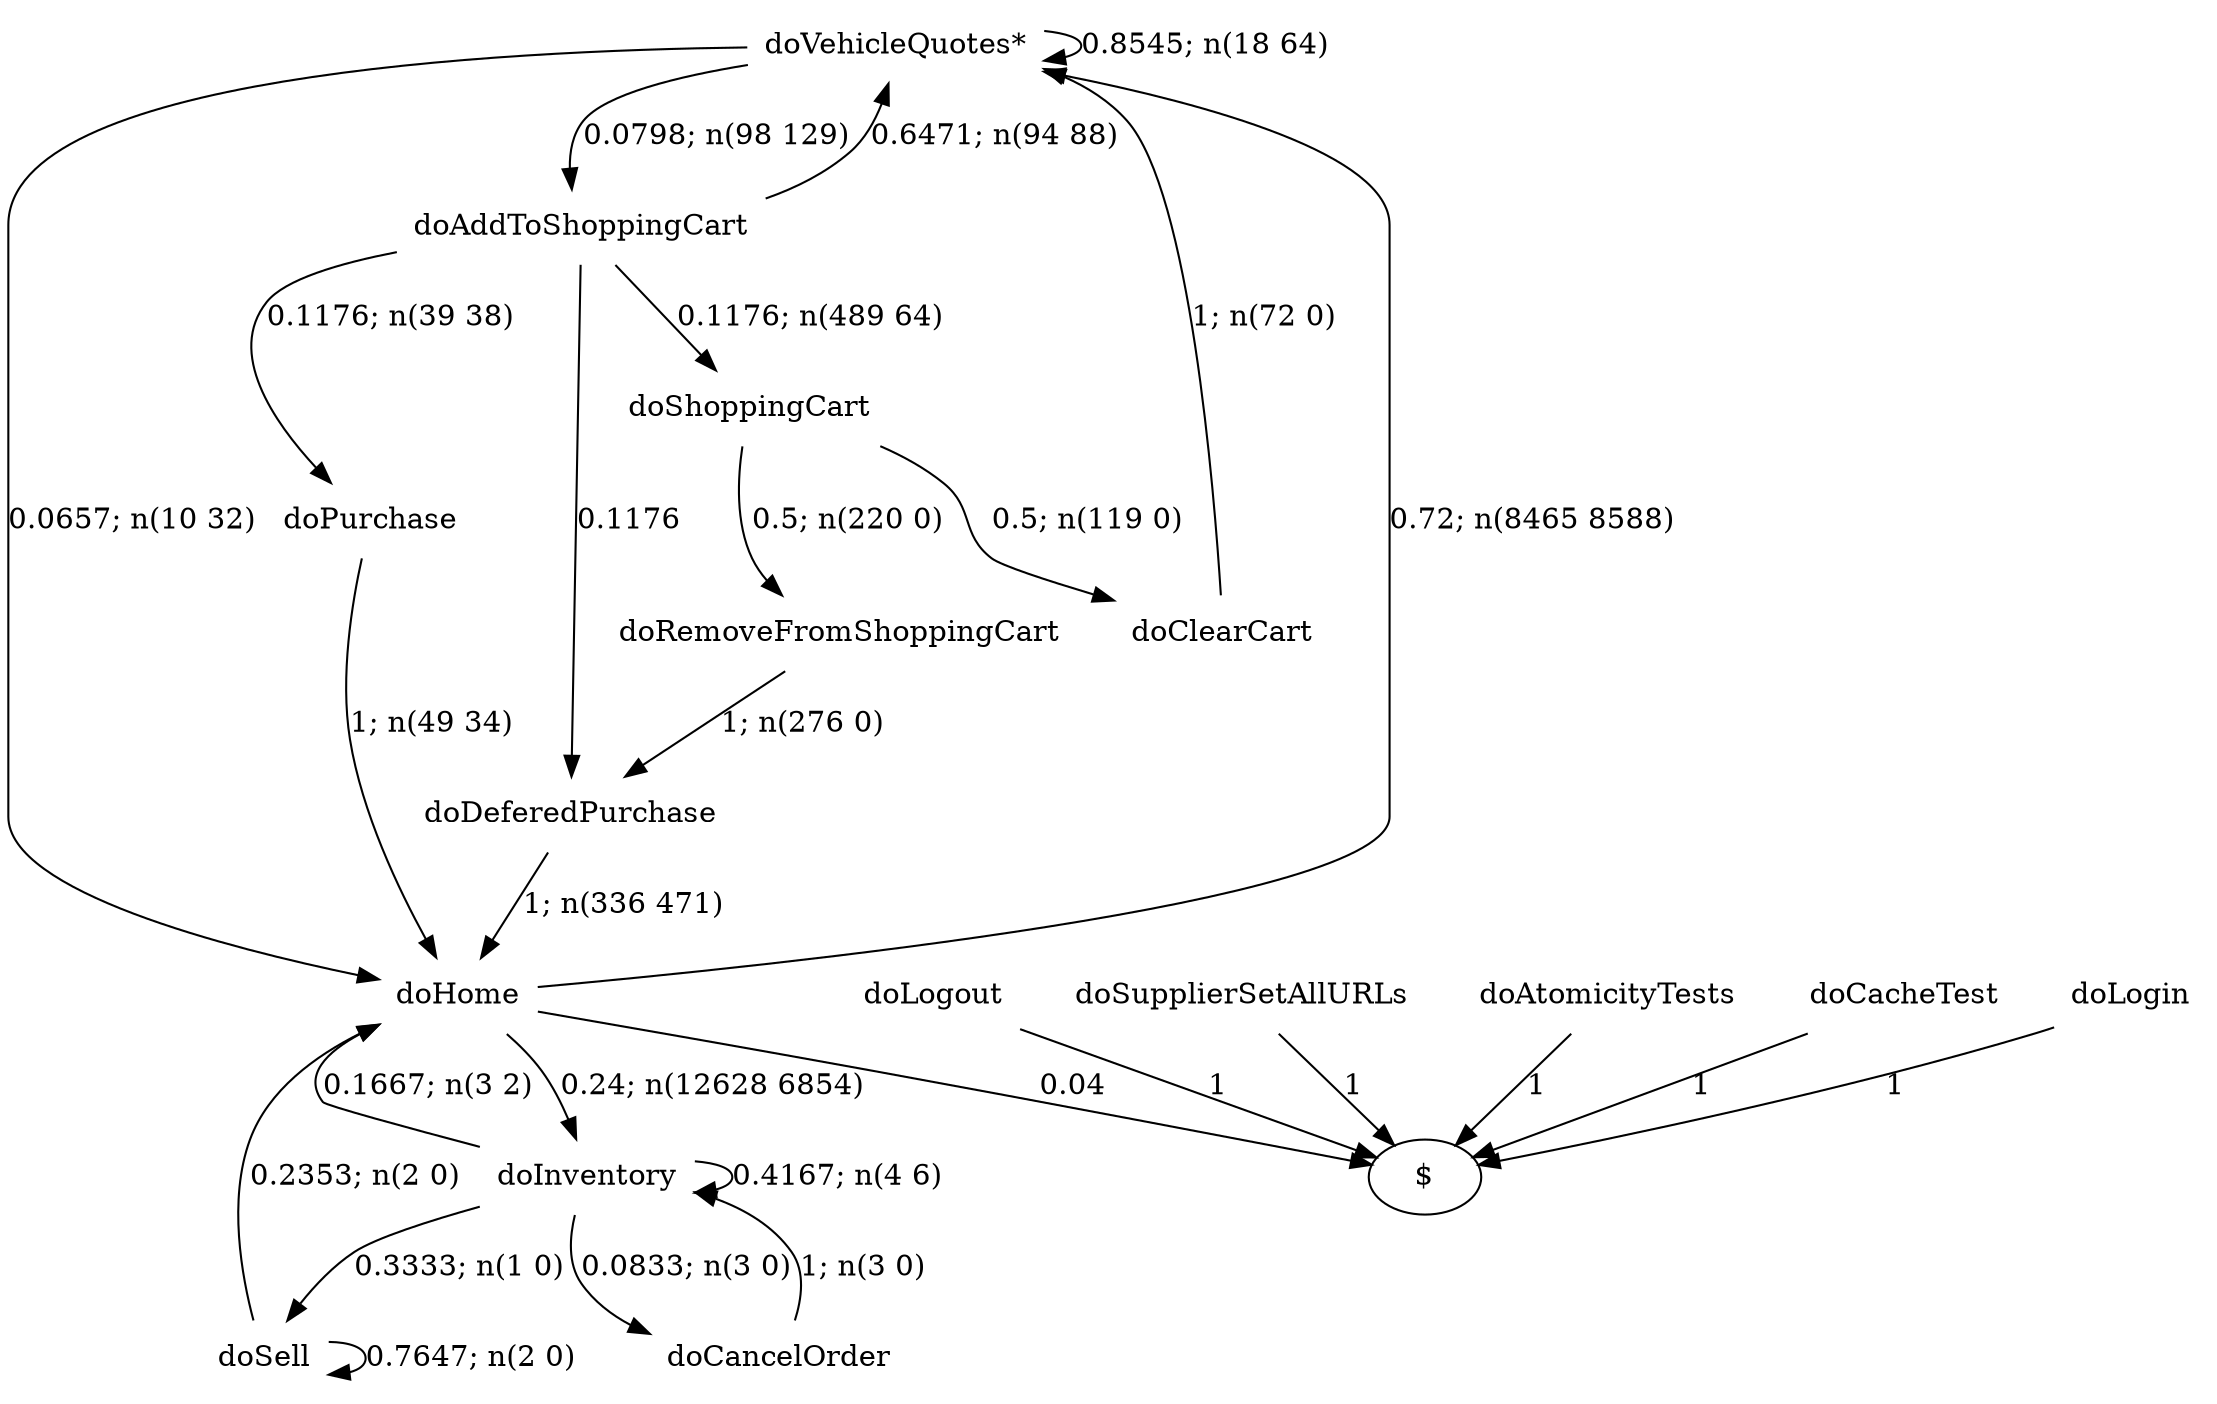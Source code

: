 digraph G {"doVehicleQuotes*" [label="doVehicleQuotes*",shape=none];"doSupplierSetAllURLs" [label="doSupplierSetAllURLs",shape=none];"doAtomicityTests" [label="doAtomicityTests",shape=none];"doCacheTest" [label="doCacheTest",shape=none];"doLogin" [label="doLogin",shape=none];"doAddToShoppingCart" [label="doAddToShoppingCart",shape=none];"doDeferedPurchase" [label="doDeferedPurchase",shape=none];"doHome" [label="doHome",shape=none];"doShoppingCart" [label="doShoppingCart",shape=none];"doClearCart" [label="doClearCart",shape=none];"doPurchase" [label="doPurchase",shape=none];"doInventory" [label="doInventory",shape=none];"doSell" [label="doSell",shape=none];"doLogout" [label="doLogout",shape=none];"doCancelOrder" [label="doCancelOrder",shape=none];"doRemoveFromShoppingCart" [label="doRemoveFromShoppingCart",shape=none];"doVehicleQuotes*"->"doVehicleQuotes*" [style=solid,label="0.8545; n(18 64)"];"doVehicleQuotes*"->"doAddToShoppingCart" [style=solid,label="0.0798; n(98 129)"];"doVehicleQuotes*"->"doHome" [style=solid,label="0.0657; n(10 32)"];"doSupplierSetAllURLs"->"$" [style=solid,label="1"];"doAtomicityTests"->"$" [style=solid,label="1"];"doCacheTest"->"$" [style=solid,label="1"];"doLogin"->"$" [style=solid,label="1"];"doAddToShoppingCart"->"doVehicleQuotes*" [style=solid,label="0.6471; n(94 88)"];"doAddToShoppingCart"->"doDeferedPurchase" [style=solid,label="0.1176"];"doAddToShoppingCart"->"doShoppingCart" [style=solid,label="0.1176; n(489 64)"];"doAddToShoppingCart"->"doPurchase" [style=solid,label="0.1176; n(39 38)"];"doDeferedPurchase"->"doHome" [style=solid,label="1; n(336 471)"];"doHome"->"doVehicleQuotes*" [style=solid,label="0.72; n(8465 8588)"];"doHome"->"doInventory" [style=solid,label="0.24; n(12628 6854)"];"doHome"->"$" [style=solid,label="0.04"];"doShoppingCart"->"doClearCart" [style=solid,label="0.5; n(119 0)"];"doShoppingCart"->"doRemoveFromShoppingCart" [style=solid,label="0.5; n(220 0)"];"doClearCart"->"doVehicleQuotes*" [style=solid,label="1; n(72 0)"];"doPurchase"->"doHome" [style=solid,label="1; n(49 34)"];"doInventory"->"doHome" [style=solid,label="0.1667; n(3 2)"];"doInventory"->"doInventory" [style=solid,label="0.4167; n(4 6)"];"doInventory"->"doSell" [style=solid,label="0.3333; n(1 0)"];"doInventory"->"doCancelOrder" [style=solid,label="0.0833; n(3 0)"];"doSell"->"doHome" [style=solid,label="0.2353; n(2 0)"];"doSell"->"doSell" [style=solid,label="0.7647; n(2 0)"];"doLogout"->"$" [style=solid,label="1"];"doCancelOrder"->"doInventory" [style=solid,label="1; n(3 0)"];"doRemoveFromShoppingCart"->"doDeferedPurchase" [style=solid,label="1; n(276 0)"];}